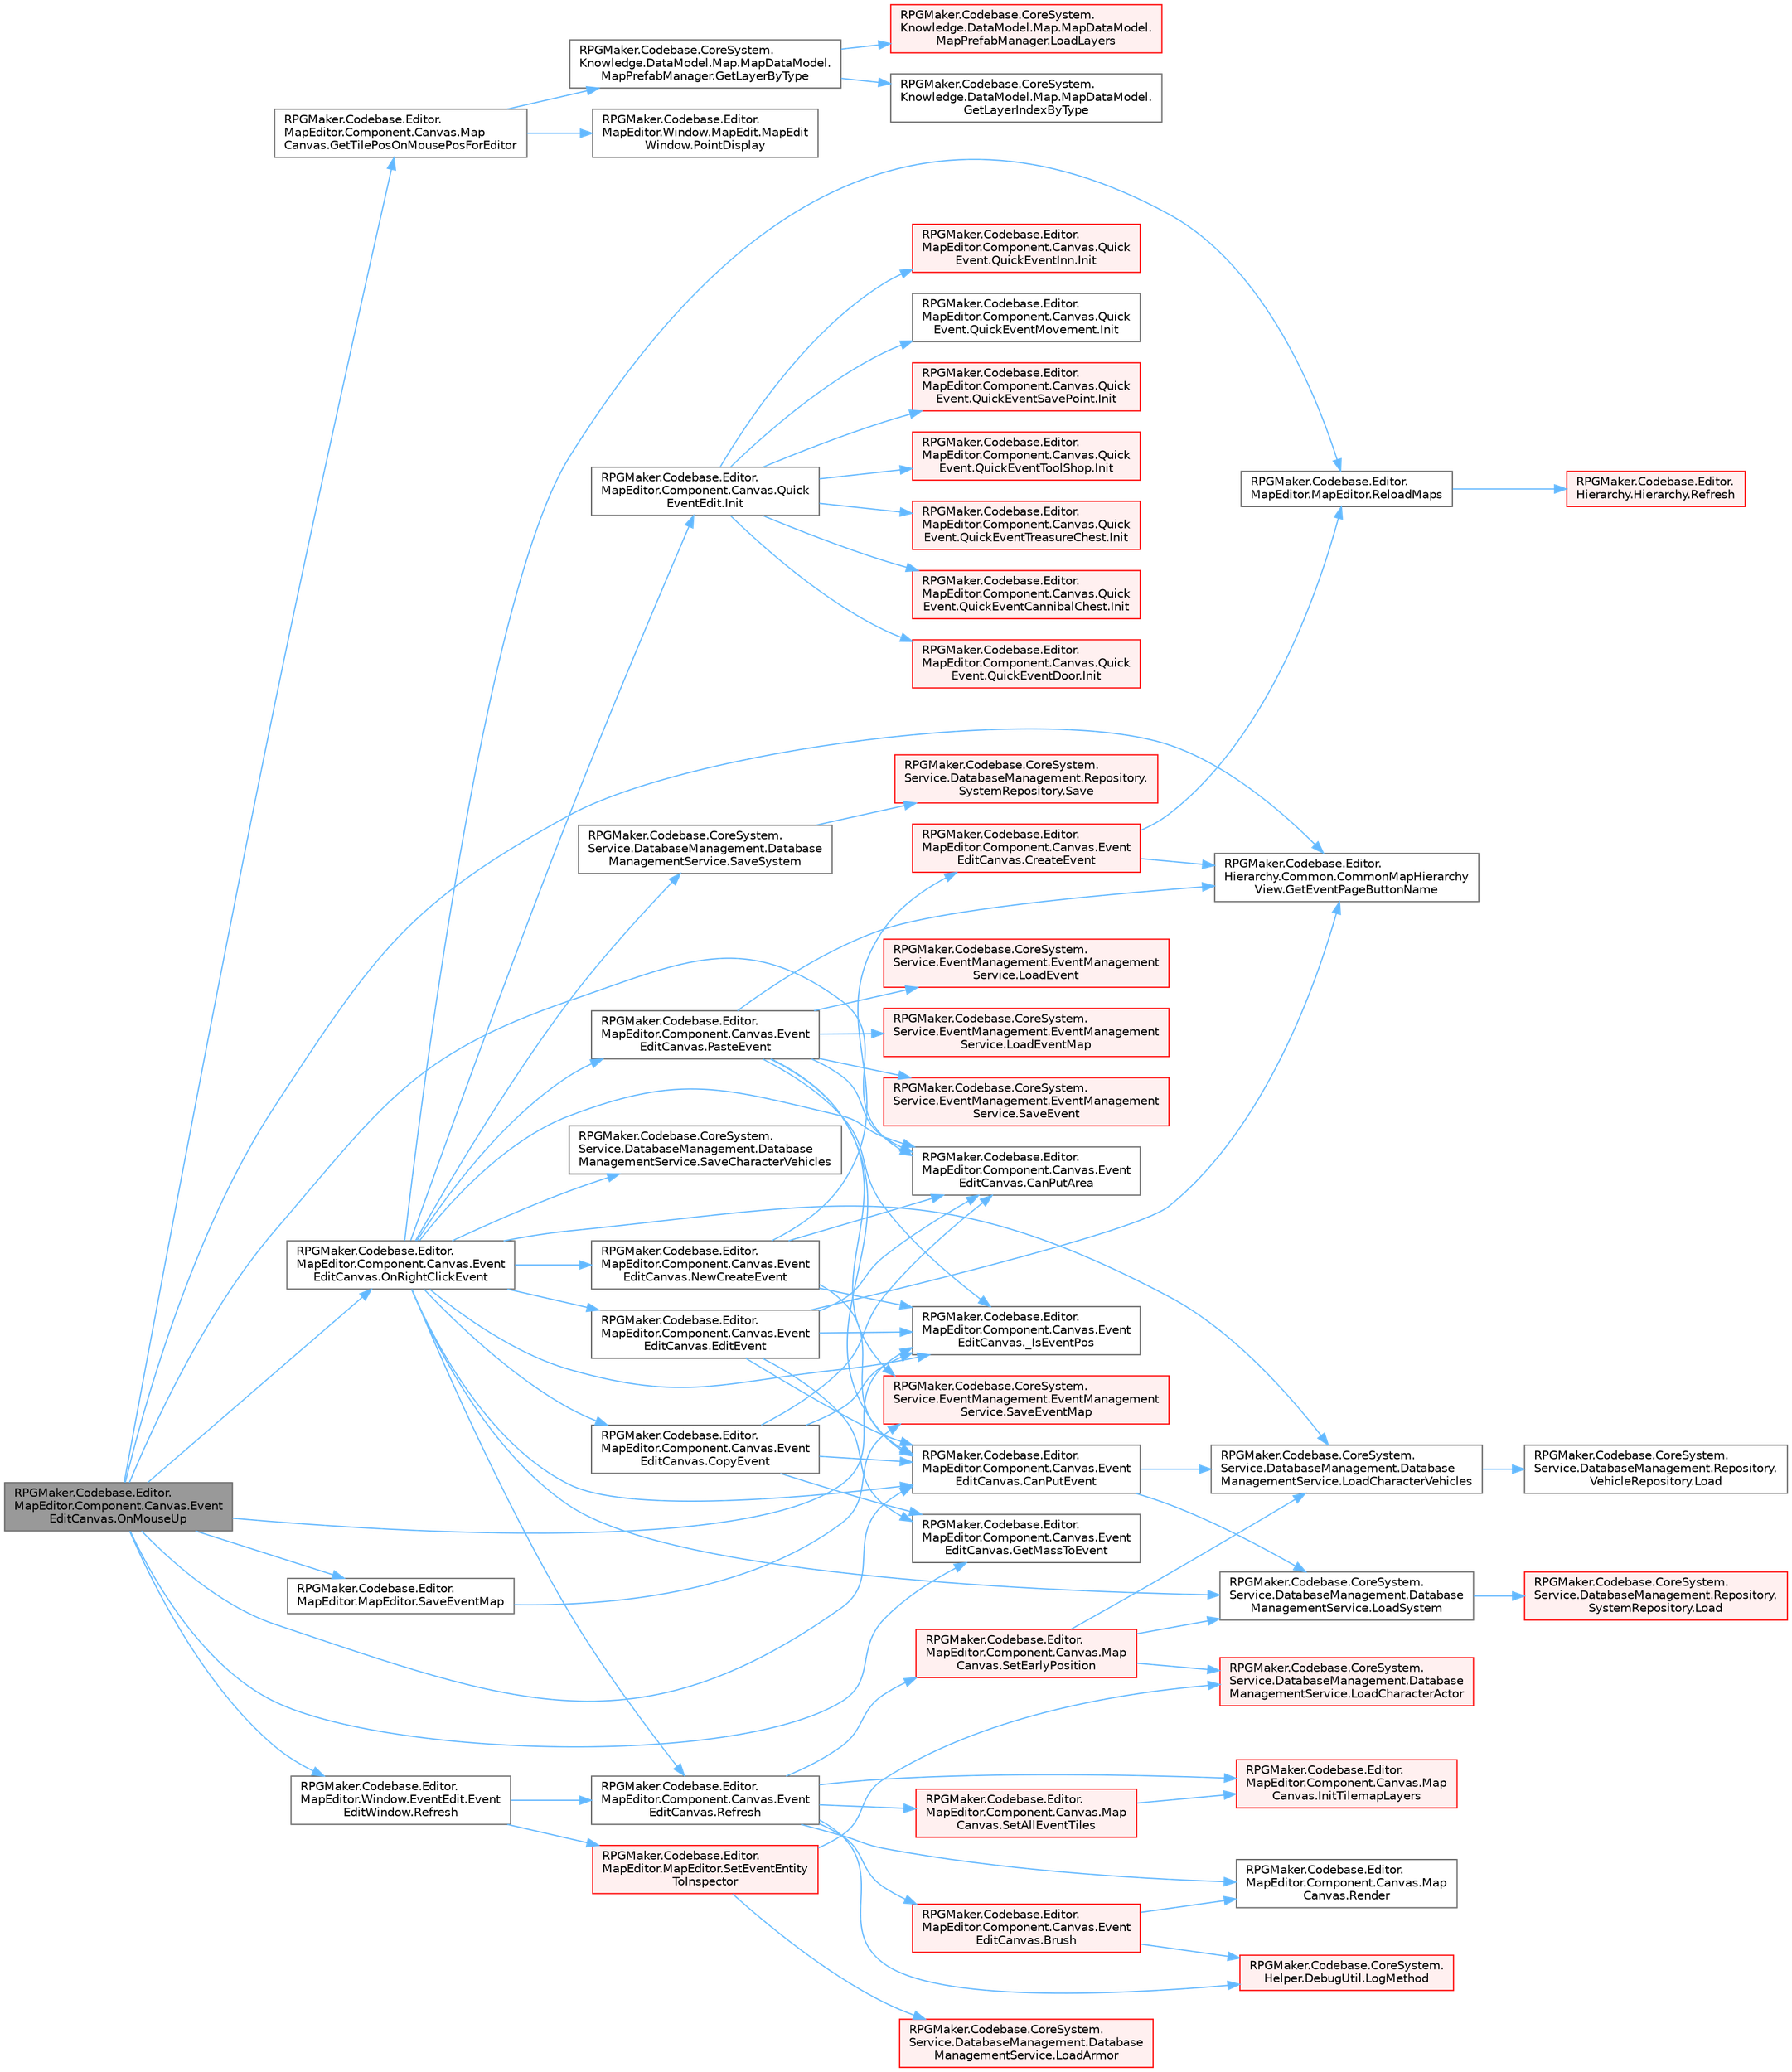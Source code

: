 digraph "RPGMaker.Codebase.Editor.MapEditor.Component.Canvas.EventEditCanvas.OnMouseUp"
{
 // LATEX_PDF_SIZE
  bgcolor="transparent";
  edge [fontname=Helvetica,fontsize=10,labelfontname=Helvetica,labelfontsize=10];
  node [fontname=Helvetica,fontsize=10,shape=box,height=0.2,width=0.4];
  rankdir="LR";
  Node1 [id="Node000001",label="RPGMaker.Codebase.Editor.\lMapEditor.Component.Canvas.Event\lEditCanvas.OnMouseUp",height=0.2,width=0.4,color="gray40", fillcolor="grey60", style="filled", fontcolor="black",tooltip=" "];
  Node1 -> Node2 [id="edge1_Node000001_Node000002",color="steelblue1",style="solid",tooltip=" "];
  Node2 [id="Node000002",label="RPGMaker.Codebase.Editor.\lMapEditor.Component.Canvas.Event\lEditCanvas._IsEventPos",height=0.2,width=0.4,color="grey40", fillcolor="white", style="filled",URL="$df/d64/class_r_p_g_maker_1_1_codebase_1_1_editor_1_1_map_editor_1_1_component_1_1_canvas_1_1_event_edit_canvas.html#ad4217e2c6e99680c671db5273c628cd7",tooltip="すでにイベントが設置されているか"];
  Node1 -> Node3 [id="edge2_Node000001_Node000003",color="steelblue1",style="solid",tooltip=" "];
  Node3 [id="Node000003",label="RPGMaker.Codebase.Editor.\lMapEditor.Component.Canvas.Event\lEditCanvas.CanPutArea",height=0.2,width=0.4,color="grey40", fillcolor="white", style="filled",URL="$df/d64/class_r_p_g_maker_1_1_codebase_1_1_editor_1_1_map_editor_1_1_component_1_1_canvas_1_1_event_edit_canvas.html#a29ebbafba513f43a80834d324210c751",tooltip="配置可能範囲か"];
  Node1 -> Node4 [id="edge3_Node000001_Node000004",color="steelblue1",style="solid",tooltip=" "];
  Node4 [id="Node000004",label="RPGMaker.Codebase.Editor.\lMapEditor.Component.Canvas.Event\lEditCanvas.CanPutEvent",height=0.2,width=0.4,color="grey40", fillcolor="white", style="filled",URL="$df/d64/class_r_p_g_maker_1_1_codebase_1_1_editor_1_1_map_editor_1_1_component_1_1_canvas_1_1_event_edit_canvas.html#ab5bd5cb0d606a6f9e350f884cbbbaf84",tooltip="配置できるか （すでにプレイヤーか乗り物が設置されていないか）"];
  Node4 -> Node5 [id="edge4_Node000004_Node000005",color="steelblue1",style="solid",tooltip=" "];
  Node5 [id="Node000005",label="RPGMaker.Codebase.CoreSystem.\lService.DatabaseManagement.Database\lManagementService.LoadCharacterVehicles",height=0.2,width=0.4,color="grey40", fillcolor="white", style="filled",URL="$db/db0/class_r_p_g_maker_1_1_codebase_1_1_core_system_1_1_service_1_1_database_management_1_1_database_management_service.html#a0b003a876f01ec9a754241a3df3836fc",tooltip="😁 キャラクターの乗り物読込"];
  Node5 -> Node6 [id="edge5_Node000005_Node000006",color="steelblue1",style="solid",tooltip=" "];
  Node6 [id="Node000006",label="RPGMaker.Codebase.CoreSystem.\lService.DatabaseManagement.Repository.\lVehicleRepository.Load",height=0.2,width=0.4,color="grey40", fillcolor="white", style="filled",URL="$dc/dcd/class_r_p_g_maker_1_1_codebase_1_1_core_system_1_1_service_1_1_database_management_1_1_repository_1_1_vehicle_repository.html#a15d84b4ebddf2ff353260ef2473589e6",tooltip="😁 読込"];
  Node4 -> Node7 [id="edge6_Node000004_Node000007",color="steelblue1",style="solid",tooltip=" "];
  Node7 [id="Node000007",label="RPGMaker.Codebase.CoreSystem.\lService.DatabaseManagement.Database\lManagementService.LoadSystem",height=0.2,width=0.4,color="grey40", fillcolor="white", style="filled",URL="$db/db0/class_r_p_g_maker_1_1_codebase_1_1_core_system_1_1_service_1_1_database_management_1_1_database_management_service.html#ab14ced87348b79b244d7a5d975e80d25",tooltip="😁 ロード・システム"];
  Node7 -> Node8 [id="edge7_Node000007_Node000008",color="steelblue1",style="solid",tooltip=" "];
  Node8 [id="Node000008",label="RPGMaker.Codebase.CoreSystem.\lService.DatabaseManagement.Repository.\lSystemRepository.Load",height=0.2,width=0.4,color="red", fillcolor="#FFF0F0", style="filled",URL="$d6/d55/class_r_p_g_maker_1_1_codebase_1_1_core_system_1_1_service_1_1_database_management_1_1_repository_1_1_system_repository.html#a6d927c51392219fbfa48ae9c798c39d6",tooltip="😁 読込"];
  Node1 -> Node11 [id="edge8_Node000001_Node000011",color="steelblue1",style="solid",tooltip=" "];
  Node11 [id="Node000011",label="RPGMaker.Codebase.Editor.\lHierarchy.Common.CommonMapHierarchy\lView.GetEventPageButtonName",height=0.2,width=0.4,color="grey40", fillcolor="white", style="filled",URL="$d5/d90/class_r_p_g_maker_1_1_codebase_1_1_editor_1_1_hierarchy_1_1_common_1_1_common_map_hierarchy_view.html#aec214d60bc8ca67dcbe92f1966b2e458",tooltip=" "];
  Node1 -> Node12 [id="edge9_Node000001_Node000012",color="steelblue1",style="solid",tooltip=" "];
  Node12 [id="Node000012",label="RPGMaker.Codebase.Editor.\lMapEditor.Component.Canvas.Event\lEditCanvas.GetMassToEvent",height=0.2,width=0.4,color="grey40", fillcolor="white", style="filled",URL="$df/d64/class_r_p_g_maker_1_1_codebase_1_1_editor_1_1_map_editor_1_1_component_1_1_canvas_1_1_event_edit_canvas.html#ab08532d893958f4c7fce674fa90974b3",tooltip="マス目からイベント取得"];
  Node1 -> Node13 [id="edge10_Node000001_Node000013",color="steelblue1",style="solid",tooltip=" "];
  Node13 [id="Node000013",label="RPGMaker.Codebase.Editor.\lMapEditor.Component.Canvas.Map\lCanvas.GetTilePosOnMousePosForEditor",height=0.2,width=0.4,color="grey40", fillcolor="white", style="filled",URL="$da/d63/class_r_p_g_maker_1_1_codebase_1_1_editor_1_1_map_editor_1_1_component_1_1_canvas_1_1_map_canvas.html#ac372ff97b58cec49e62e2d139668be91",tooltip="タイル座標を取得する"];
  Node13 -> Node14 [id="edge11_Node000013_Node000014",color="steelblue1",style="solid",tooltip=" "];
  Node14 [id="Node000014",label="RPGMaker.Codebase.CoreSystem.\lKnowledge.DataModel.Map.MapDataModel.\lMapPrefabManager.GetLayerByType",height=0.2,width=0.4,color="grey40", fillcolor="white", style="filled",URL="$dd/db9/class_r_p_g_maker_1_1_codebase_1_1_core_system_1_1_knowledge_1_1_data_model_1_1_map_1_1_map_data_model_1_1_map_prefab_manager.html#a9b83ebdf97e4d9766ac286e37d34782a",tooltip="😁 種別を指定してレイヤーを取得"];
  Node14 -> Node15 [id="edge12_Node000014_Node000015",color="steelblue1",style="solid",tooltip=" "];
  Node15 [id="Node000015",label="RPGMaker.Codebase.CoreSystem.\lKnowledge.DataModel.Map.MapDataModel.\lGetLayerIndexByType",height=0.2,width=0.4,color="grey40", fillcolor="white", style="filled",URL="$d8/d51/class_r_p_g_maker_1_1_codebase_1_1_core_system_1_1_knowledge_1_1_data_model_1_1_map_1_1_map_data_model.html#a0e9cb9a4af0983476078ec8d1efec652",tooltip="😁 レイヤー種別からインデックスを取得"];
  Node14 -> Node16 [id="edge13_Node000014_Node000016",color="steelblue1",style="solid",tooltip=" "];
  Node16 [id="Node000016",label="RPGMaker.Codebase.CoreSystem.\lKnowledge.DataModel.Map.MapDataModel.\lMapPrefabManager.LoadLayers",height=0.2,width=0.4,color="red", fillcolor="#FFF0F0", style="filled",URL="$dd/db9/class_r_p_g_maker_1_1_codebase_1_1_core_system_1_1_knowledge_1_1_data_model_1_1_map_1_1_map_data_model_1_1_map_prefab_manager.html#aac4a9ecb831173780cab4625615b7c2e",tooltip="😁 レイヤー（タイル関連ファイル含む）を読み込む"];
  Node13 -> Node33 [id="edge14_Node000013_Node000033",color="steelblue1",style="solid",tooltip=" "];
  Node33 [id="Node000033",label="RPGMaker.Codebase.Editor.\lMapEditor.Window.MapEdit.MapEdit\lWindow.PointDisplay",height=0.2,width=0.4,color="grey40", fillcolor="white", style="filled",URL="$d9/d6e/class_r_p_g_maker_1_1_codebase_1_1_editor_1_1_map_editor_1_1_window_1_1_map_edit_1_1_map_edit_window.html#aa22d4e78a0bef9f567d5f3df673911f7",tooltip="選択座標の更新"];
  Node1 -> Node34 [id="edge15_Node000001_Node000034",color="steelblue1",style="solid",tooltip=" "];
  Node34 [id="Node000034",label="RPGMaker.Codebase.Editor.\lMapEditor.Component.Canvas.Event\lEditCanvas.OnRightClickEvent",height=0.2,width=0.4,color="grey40", fillcolor="white", style="filled",URL="$df/d64/class_r_p_g_maker_1_1_codebase_1_1_editor_1_1_map_editor_1_1_component_1_1_canvas_1_1_event_edit_canvas.html#a8676f768957dc03cc2c11dfceffe4009",tooltip=" "];
  Node34 -> Node2 [id="edge16_Node000034_Node000002",color="steelblue1",style="solid",tooltip=" "];
  Node34 -> Node3 [id="edge17_Node000034_Node000003",color="steelblue1",style="solid",tooltip=" "];
  Node34 -> Node4 [id="edge18_Node000034_Node000004",color="steelblue1",style="solid",tooltip=" "];
  Node34 -> Node35 [id="edge19_Node000034_Node000035",color="steelblue1",style="solid",tooltip=" "];
  Node35 [id="Node000035",label="RPGMaker.Codebase.Editor.\lMapEditor.Component.Canvas.Event\lEditCanvas.CopyEvent",height=0.2,width=0.4,color="grey40", fillcolor="white", style="filled",URL="$df/d64/class_r_p_g_maker_1_1_codebase_1_1_editor_1_1_map_editor_1_1_component_1_1_canvas_1_1_event_edit_canvas.html#a7bcb22e2b2e5d78ca2e6b9681da53efd",tooltip="コピー"];
  Node35 -> Node2 [id="edge20_Node000035_Node000002",color="steelblue1",style="solid",tooltip=" "];
  Node35 -> Node3 [id="edge21_Node000035_Node000003",color="steelblue1",style="solid",tooltip=" "];
  Node35 -> Node4 [id="edge22_Node000035_Node000004",color="steelblue1",style="solid",tooltip=" "];
  Node35 -> Node12 [id="edge23_Node000035_Node000012",color="steelblue1",style="solid",tooltip=" "];
  Node34 -> Node36 [id="edge24_Node000034_Node000036",color="steelblue1",style="solid",tooltip=" "];
  Node36 [id="Node000036",label="RPGMaker.Codebase.Editor.\lMapEditor.Component.Canvas.Event\lEditCanvas.EditEvent",height=0.2,width=0.4,color="grey40", fillcolor="white", style="filled",URL="$df/d64/class_r_p_g_maker_1_1_codebase_1_1_editor_1_1_map_editor_1_1_component_1_1_canvas_1_1_event_edit_canvas.html#aa7a17e38892ca7631e2ef75ef491b6a1",tooltip="編集"];
  Node36 -> Node2 [id="edge25_Node000036_Node000002",color="steelblue1",style="solid",tooltip=" "];
  Node36 -> Node3 [id="edge26_Node000036_Node000003",color="steelblue1",style="solid",tooltip=" "];
  Node36 -> Node4 [id="edge27_Node000036_Node000004",color="steelblue1",style="solid",tooltip=" "];
  Node36 -> Node11 [id="edge28_Node000036_Node000011",color="steelblue1",style="solid",tooltip=" "];
  Node36 -> Node12 [id="edge29_Node000036_Node000012",color="steelblue1",style="solid",tooltip=" "];
  Node34 -> Node37 [id="edge30_Node000034_Node000037",color="steelblue1",style="solid",tooltip=" "];
  Node37 [id="Node000037",label="RPGMaker.Codebase.Editor.\lMapEditor.Component.Canvas.Quick\lEventEdit.Init",height=0.2,width=0.4,color="grey40", fillcolor="white", style="filled",URL="$d8/d87/class_r_p_g_maker_1_1_codebase_1_1_editor_1_1_map_editor_1_1_component_1_1_canvas_1_1_quick_event_edit.html#a6bcf1e9b815a995d590b67fa3fd5806c",tooltip=" "];
  Node37 -> Node38 [id="edge31_Node000037_Node000038",color="steelblue1",style="solid",tooltip=" "];
  Node38 [id="Node000038",label="RPGMaker.Codebase.Editor.\lMapEditor.Component.Canvas.Quick\lEvent.QuickEventCannibalChest.Init",height=0.2,width=0.4,color="red", fillcolor="#FFF0F0", style="filled",URL="$db/da7/class_r_p_g_maker_1_1_codebase_1_1_editor_1_1_map_editor_1_1_component_1_1_canvas_1_1_quick_even2073917318e51816556fc57cab8cc5cf.html#aac232e82bc86a9ba14c8af8f340a2c5d",tooltip=" "];
  Node37 -> Node40 [id="edge32_Node000037_Node000040",color="steelblue1",style="solid",tooltip=" "];
  Node40 [id="Node000040",label="RPGMaker.Codebase.Editor.\lMapEditor.Component.Canvas.Quick\lEvent.QuickEventDoor.Init",height=0.2,width=0.4,color="red", fillcolor="#FFF0F0", style="filled",URL="$d7/d58/class_r_p_g_maker_1_1_codebase_1_1_editor_1_1_map_editor_1_1_component_1_1_canvas_1_1_quick_event_1_1_quick_event_door.html#a4f6a0e408c430d998d2c2aed5aa7dbac",tooltip=" "];
  Node37 -> Node42 [id="edge33_Node000037_Node000042",color="steelblue1",style="solid",tooltip=" "];
  Node42 [id="Node000042",label="RPGMaker.Codebase.Editor.\lMapEditor.Component.Canvas.Quick\lEvent.QuickEventInn.Init",height=0.2,width=0.4,color="red", fillcolor="#FFF0F0", style="filled",URL="$da/dd1/class_r_p_g_maker_1_1_codebase_1_1_editor_1_1_map_editor_1_1_component_1_1_canvas_1_1_quick_event_1_1_quick_event_inn.html#a4613de841fb360c3203d278e618abb47",tooltip=" "];
  Node37 -> Node44 [id="edge34_Node000037_Node000044",color="steelblue1",style="solid",tooltip=" "];
  Node44 [id="Node000044",label="RPGMaker.Codebase.Editor.\lMapEditor.Component.Canvas.Quick\lEvent.QuickEventMovement.Init",height=0.2,width=0.4,color="grey40", fillcolor="white", style="filled",URL="$d1/d71/class_r_p_g_maker_1_1_codebase_1_1_editor_1_1_map_editor_1_1_component_1_1_canvas_1_1_quick_event_1_1_quick_event_movement.html#aedc6798c0ad2f4bfe0a39b69342c88ba",tooltip=" "];
  Node37 -> Node45 [id="edge35_Node000037_Node000045",color="steelblue1",style="solid",tooltip=" "];
  Node45 [id="Node000045",label="RPGMaker.Codebase.Editor.\lMapEditor.Component.Canvas.Quick\lEvent.QuickEventSavePoint.Init",height=0.2,width=0.4,color="red", fillcolor="#FFF0F0", style="filled",URL="$df/deb/class_r_p_g_maker_1_1_codebase_1_1_editor_1_1_map_editor_1_1_component_1_1_canvas_1_1_quick_event_1_1_quick_event_save_point.html#ad45aabb51a1f4e26ec62493e5aee5a1e",tooltip=" "];
  Node37 -> Node47 [id="edge36_Node000037_Node000047",color="steelblue1",style="solid",tooltip=" "];
  Node47 [id="Node000047",label="RPGMaker.Codebase.Editor.\lMapEditor.Component.Canvas.Quick\lEvent.QuickEventToolShop.Init",height=0.2,width=0.4,color="red", fillcolor="#FFF0F0", style="filled",URL="$d4/dc1/class_r_p_g_maker_1_1_codebase_1_1_editor_1_1_map_editor_1_1_component_1_1_canvas_1_1_quick_event_1_1_quick_event_tool_shop.html#a9549e01ea003550337587d1d2ba33901",tooltip=" "];
  Node37 -> Node49 [id="edge37_Node000037_Node000049",color="steelblue1",style="solid",tooltip=" "];
  Node49 [id="Node000049",label="RPGMaker.Codebase.Editor.\lMapEditor.Component.Canvas.Quick\lEvent.QuickEventTreasureChest.Init",height=0.2,width=0.4,color="red", fillcolor="#FFF0F0", style="filled",URL="$df/d9c/class_r_p_g_maker_1_1_codebase_1_1_editor_1_1_map_editor_1_1_component_1_1_canvas_1_1_quick_evenf9d9e74c6d7e114deb04c0e93a0da4a7.html#a30974b9b6a33d07184f6101f56e86ba3",tooltip=" "];
  Node34 -> Node5 [id="edge38_Node000034_Node000005",color="steelblue1",style="solid",tooltip=" "];
  Node34 -> Node7 [id="edge39_Node000034_Node000007",color="steelblue1",style="solid",tooltip=" "];
  Node34 -> Node51 [id="edge40_Node000034_Node000051",color="steelblue1",style="solid",tooltip=" "];
  Node51 [id="Node000051",label="RPGMaker.Codebase.Editor.\lMapEditor.Component.Canvas.Event\lEditCanvas.NewCreateEvent",height=0.2,width=0.4,color="grey40", fillcolor="white", style="filled",URL="$df/d64/class_r_p_g_maker_1_1_codebase_1_1_editor_1_1_map_editor_1_1_component_1_1_canvas_1_1_event_edit_canvas.html#a48de8645c7ed3cce340b1bd0b8fab281",tooltip="新規作成"];
  Node51 -> Node2 [id="edge41_Node000051_Node000002",color="steelblue1",style="solid",tooltip=" "];
  Node51 -> Node3 [id="edge42_Node000051_Node000003",color="steelblue1",style="solid",tooltip=" "];
  Node51 -> Node4 [id="edge43_Node000051_Node000004",color="steelblue1",style="solid",tooltip=" "];
  Node51 -> Node52 [id="edge44_Node000051_Node000052",color="steelblue1",style="solid",tooltip=" "];
  Node52 [id="Node000052",label="RPGMaker.Codebase.Editor.\lMapEditor.Component.Canvas.Event\lEditCanvas.CreateEvent",height=0.2,width=0.4,color="red", fillcolor="#FFF0F0", style="filled",URL="$df/d64/class_r_p_g_maker_1_1_codebase_1_1_editor_1_1_map_editor_1_1_component_1_1_canvas_1_1_event_edit_canvas.html#a23522bcdd0f3c96a9e5447833bbe66a6",tooltip=" "];
  Node52 -> Node11 [id="edge45_Node000052_Node000011",color="steelblue1",style="solid",tooltip=" "];
  Node52 -> Node79 [id="edge46_Node000052_Node000079",color="steelblue1",style="solid",tooltip=" "];
  Node79 [id="Node000079",label="RPGMaker.Codebase.Editor.\lMapEditor.MapEditor.ReloadMaps",height=0.2,width=0.4,color="grey40", fillcolor="white", style="filled",URL="$d1/d2d/class_r_p_g_maker_1_1_codebase_1_1_editor_1_1_map_editor_1_1_map_editor.html#abc547ec94625b31944b5fa4532ac1d2d",tooltip="マップ一覧を再取得する."];
  Node79 -> Node80 [id="edge47_Node000079_Node000080",color="steelblue1",style="solid",tooltip=" "];
  Node80 [id="Node000080",label="RPGMaker.Codebase.Editor.\lHierarchy.Hierarchy.Refresh",height=0.2,width=0.4,color="red", fillcolor="#FFF0F0", style="filled",URL="$de/ddc/class_r_p_g_maker_1_1_codebase_1_1_editor_1_1_hierarchy_1_1_hierarchy.html#a9c331a740e7fdcf488a584c4fff714dc",tooltip="Hierarchy更新"];
  Node34 -> Node98 [id="edge48_Node000034_Node000098",color="steelblue1",style="solid",tooltip=" "];
  Node98 [id="Node000098",label="RPGMaker.Codebase.Editor.\lMapEditor.Component.Canvas.Event\lEditCanvas.PasteEvent",height=0.2,width=0.4,color="grey40", fillcolor="white", style="filled",URL="$df/d64/class_r_p_g_maker_1_1_codebase_1_1_editor_1_1_map_editor_1_1_component_1_1_canvas_1_1_event_edit_canvas.html#a93e136f1b809ecf9e9dc388a82aba2c9",tooltip="イベントをペーストするためのコールバックを返す"];
  Node98 -> Node2 [id="edge49_Node000098_Node000002",color="steelblue1",style="solid",tooltip=" "];
  Node98 -> Node3 [id="edge50_Node000098_Node000003",color="steelblue1",style="solid",tooltip=" "];
  Node98 -> Node4 [id="edge51_Node000098_Node000004",color="steelblue1",style="solid",tooltip=" "];
  Node98 -> Node11 [id="edge52_Node000098_Node000011",color="steelblue1",style="solid",tooltip=" "];
  Node98 -> Node93 [id="edge53_Node000098_Node000093",color="steelblue1",style="solid",tooltip=" "];
  Node93 [id="Node000093",label="RPGMaker.Codebase.CoreSystem.\lService.EventManagement.EventManagement\lService.LoadEvent",height=0.2,width=0.4,color="red", fillcolor="#FFF0F0", style="filled",URL="$d5/d7b/class_r_p_g_maker_1_1_codebase_1_1_core_system_1_1_service_1_1_event_management_1_1_event_management_service.html#aeaed214f12d8e6bfbe007a19b46a305d",tooltip="😁 イベント読込"];
  Node98 -> Node99 [id="edge54_Node000098_Node000099",color="steelblue1",style="solid",tooltip=" "];
  Node99 [id="Node000099",label="RPGMaker.Codebase.CoreSystem.\lService.EventManagement.EventManagement\lService.LoadEventMap",height=0.2,width=0.4,color="red", fillcolor="#FFF0F0", style="filled",URL="$d5/d7b/class_r_p_g_maker_1_1_codebase_1_1_core_system_1_1_service_1_1_event_management_1_1_event_management_service.html#aa63d78cbfcaaf1b54776075b618d80b1",tooltip="😁 イベント・マップ読込"];
  Node98 -> Node69 [id="edge55_Node000098_Node000069",color="steelblue1",style="solid",tooltip=" "];
  Node69 [id="Node000069",label="RPGMaker.Codebase.CoreSystem.\lService.EventManagement.EventManagement\lService.SaveEvent",height=0.2,width=0.4,color="red", fillcolor="#FFF0F0", style="filled",URL="$d5/d7b/class_r_p_g_maker_1_1_codebase_1_1_core_system_1_1_service_1_1_event_management_1_1_event_management_service.html#ab4076d36d7d412ee2420c7e81d02ab4a",tooltip="😁 イベント保存"];
  Node98 -> Node76 [id="edge56_Node000098_Node000076",color="steelblue1",style="solid",tooltip=" "];
  Node76 [id="Node000076",label="RPGMaker.Codebase.CoreSystem.\lService.EventManagement.EventManagement\lService.SaveEventMap",height=0.2,width=0.4,color="red", fillcolor="#FFF0F0", style="filled",URL="$d5/d7b/class_r_p_g_maker_1_1_codebase_1_1_core_system_1_1_service_1_1_event_management_1_1_event_management_service.html#a19234ca1bbe589fd6dc85d763c0321ac",tooltip="😁 イベント・マップ保存"];
  Node34 -> Node101 [id="edge57_Node000034_Node000101",color="steelblue1",style="solid",tooltip=" "];
  Node101 [id="Node000101",label="RPGMaker.Codebase.Editor.\lMapEditor.Component.Canvas.Event\lEditCanvas.Refresh",height=0.2,width=0.4,color="grey40", fillcolor="white", style="filled",URL="$df/d64/class_r_p_g_maker_1_1_codebase_1_1_editor_1_1_map_editor_1_1_component_1_1_canvas_1_1_event_edit_canvas.html#a78803b998253513023cb9706e7ed1f94",tooltip="データおよび表示更新"];
  Node101 -> Node102 [id="edge58_Node000101_Node000102",color="steelblue1",style="solid",tooltip=" "];
  Node102 [id="Node000102",label="RPGMaker.Codebase.Editor.\lMapEditor.Component.Canvas.Event\lEditCanvas.Brush",height=0.2,width=0.4,color="red", fillcolor="#FFF0F0", style="filled",URL="$df/d64/class_r_p_g_maker_1_1_codebase_1_1_editor_1_1_map_editor_1_1_component_1_1_canvas_1_1_event_edit_canvas.html#ab26bd30cbeb774d79fb2f72aba7d48b0",tooltip="描画処理"];
  Node102 -> Node158 [id="edge59_Node000102_Node000158",color="steelblue1",style="solid",tooltip=" "];
  Node158 [id="Node000158",label="RPGMaker.Codebase.CoreSystem.\lHelper.DebugUtil.LogMethod",height=0.2,width=0.4,color="red", fillcolor="#FFF0F0", style="filled",URL="$d0/dba/class_r_p_g_maker_1_1_codebase_1_1_core_system_1_1_helper_1_1_debug_util.html#a350477b28f94bba0a576b0761b036471",tooltip="😁 メソッドと引数列をUnityコンソールに表示する。"];
  Node102 -> Node150 [id="edge60_Node000102_Node000150",color="steelblue1",style="solid",tooltip=" "];
  Node150 [id="Node000150",label="RPGMaker.Codebase.Editor.\lMapEditor.Component.Canvas.Map\lCanvas.Render",height=0.2,width=0.4,color="grey40", fillcolor="white", style="filled",URL="$da/d63/class_r_p_g_maker_1_1_codebase_1_1_editor_1_1_map_editor_1_1_component_1_1_canvas_1_1_map_canvas.html#a2251fde9142862e109ac4894a3769594",tooltip="マップ描画"];
  Node101 -> Node162 [id="edge61_Node000101_Node000162",color="steelblue1",style="solid",tooltip=" "];
  Node162 [id="Node000162",label="RPGMaker.Codebase.Editor.\lMapEditor.Component.Canvas.Map\lCanvas.InitTilemapLayers",height=0.2,width=0.4,color="red", fillcolor="#FFF0F0", style="filled",URL="$da/d63/class_r_p_g_maker_1_1_codebase_1_1_editor_1_1_map_editor_1_1_component_1_1_canvas_1_1_map_canvas.html#ab47e20ae7814bf14fe63db215211e127",tooltip=" "];
  Node101 -> Node158 [id="edge62_Node000101_Node000158",color="steelblue1",style="solid",tooltip=" "];
  Node101 -> Node150 [id="edge63_Node000101_Node000150",color="steelblue1",style="solid",tooltip=" "];
  Node101 -> Node171 [id="edge64_Node000101_Node000171",color="steelblue1",style="solid",tooltip=" "];
  Node171 [id="Node000171",label="RPGMaker.Codebase.Editor.\lMapEditor.Component.Canvas.Map\lCanvas.SetAllEventTiles",height=0.2,width=0.4,color="red", fillcolor="#FFF0F0", style="filled",URL="$da/d63/class_r_p_g_maker_1_1_codebase_1_1_editor_1_1_map_editor_1_1_component_1_1_canvas_1_1_map_canvas.html#afe8399bb2859ecb80082dcd4ab96711c",tooltip="マップの全てのイベントの位置にイベントを表わすタイルを設定する。"];
  Node171 -> Node162 [id="edge65_Node000171_Node000162",color="steelblue1",style="solid",tooltip=" "];
  Node101 -> Node181 [id="edge66_Node000101_Node000181",color="steelblue1",style="solid",tooltip=" "];
  Node181 [id="Node000181",label="RPGMaker.Codebase.Editor.\lMapEditor.Component.Canvas.Map\lCanvas.SetEarlyPosition",height=0.2,width=0.4,color="red", fillcolor="#FFF0F0", style="filled",URL="$da/d63/class_r_p_g_maker_1_1_codebase_1_1_editor_1_1_map_editor_1_1_component_1_1_canvas_1_1_map_canvas.html#a6877989323d14f9376691bf1c26aa289",tooltip="初期パーティ、乗り物のタイルを設定する"];
  Node181 -> Node66 [id="edge67_Node000181_Node000066",color="steelblue1",style="solid",tooltip=" "];
  Node66 [id="Node000066",label="RPGMaker.Codebase.CoreSystem.\lService.DatabaseManagement.Database\lManagementService.LoadCharacterActor",height=0.2,width=0.4,color="red", fillcolor="#FFF0F0", style="filled",URL="$db/db0/class_r_p_g_maker_1_1_codebase_1_1_core_system_1_1_service_1_1_database_management_1_1_database_management_service.html#afa56ff9a916ba5265719f6be7f2330e2",tooltip="😁 キャラクター・アクター読込"];
  Node181 -> Node5 [id="edge68_Node000181_Node000005",color="steelblue1",style="solid",tooltip=" "];
  Node181 -> Node7 [id="edge69_Node000181_Node000007",color="steelblue1",style="solid",tooltip=" "];
  Node34 -> Node79 [id="edge70_Node000034_Node000079",color="steelblue1",style="solid",tooltip=" "];
  Node34 -> Node182 [id="edge71_Node000034_Node000182",color="steelblue1",style="solid",tooltip=" "];
  Node182 [id="Node000182",label="RPGMaker.Codebase.CoreSystem.\lService.DatabaseManagement.Database\lManagementService.SaveCharacterVehicles",height=0.2,width=0.4,color="grey40", fillcolor="white", style="filled",URL="$db/db0/class_r_p_g_maker_1_1_codebase_1_1_core_system_1_1_service_1_1_database_management_1_1_database_management_service.html#ab2b3f5f274e715dd4930a9badff90917",tooltip="😁 キャラクターの乗り物保存"];
  Node34 -> Node183 [id="edge72_Node000034_Node000183",color="steelblue1",style="solid",tooltip=" "];
  Node183 [id="Node000183",label="RPGMaker.Codebase.CoreSystem.\lService.DatabaseManagement.Database\lManagementService.SaveSystem",height=0.2,width=0.4,color="grey40", fillcolor="white", style="filled",URL="$db/db0/class_r_p_g_maker_1_1_codebase_1_1_core_system_1_1_service_1_1_database_management_1_1_database_management_service.html#ae0ee7603ea6192e52b1caa1cbfa3b598",tooltip="😁 システム保存"];
  Node183 -> Node184 [id="edge73_Node000183_Node000184",color="steelblue1",style="solid",tooltip=" "];
  Node184 [id="Node000184",label="RPGMaker.Codebase.CoreSystem.\lService.DatabaseManagement.Repository.\lSystemRepository.Save",height=0.2,width=0.4,color="red", fillcolor="#FFF0F0", style="filled",URL="$d6/d55/class_r_p_g_maker_1_1_codebase_1_1_core_system_1_1_service_1_1_database_management_1_1_repository_1_1_system_repository.html#a99fec93c98414bc54d36312766be62f2",tooltip="😁 保存"];
  Node1 -> Node116 [id="edge74_Node000001_Node000116",color="steelblue1",style="solid",tooltip=" "];
  Node116 [id="Node000116",label="RPGMaker.Codebase.Editor.\lMapEditor.Window.EventEdit.Event\lEditWindow.Refresh",height=0.2,width=0.4,color="grey40", fillcolor="white", style="filled",URL="$db/d92/class_r_p_g_maker_1_1_codebase_1_1_editor_1_1_map_editor_1_1_window_1_1_event_edit_1_1_event_edit_window.html#a7c14942946148397f62c7b4fc3d011d9",tooltip="データおよび表示を更新"];
  Node116 -> Node101 [id="edge75_Node000116_Node000101",color="steelblue1",style="solid",tooltip=" "];
  Node116 -> Node117 [id="edge76_Node000116_Node000117",color="steelblue1",style="solid",tooltip=" "];
  Node117 [id="Node000117",label="RPGMaker.Codebase.Editor.\lMapEditor.MapEditor.SetEventEntity\lToInspector",height=0.2,width=0.4,color="red", fillcolor="#FFF0F0", style="filled",URL="$d1/d2d/class_r_p_g_maker_1_1_codebase_1_1_editor_1_1_map_editor_1_1_map_editor.html#a23a1ba9b650a88130a6ad3e9ab868842",tooltip="インスペクターにイベントを表示"];
  Node117 -> Node118 [id="edge77_Node000117_Node000118",color="steelblue1",style="solid",tooltip=" "];
  Node118 [id="Node000118",label="RPGMaker.Codebase.CoreSystem.\lService.DatabaseManagement.Database\lManagementService.LoadArmor",height=0.2,width=0.4,color="red", fillcolor="#FFF0F0", style="filled",URL="$db/db0/class_r_p_g_maker_1_1_codebase_1_1_core_system_1_1_service_1_1_database_management_1_1_database_management_service.html#aa2e210bbbaf85d6ed1f74aa1170b786a",tooltip="😁 防具読込"];
  Node117 -> Node66 [id="edge78_Node000117_Node000066",color="steelblue1",style="solid",tooltip=" "];
  Node1 -> Node75 [id="edge79_Node000001_Node000075",color="steelblue1",style="solid",tooltip=" "];
  Node75 [id="Node000075",label="RPGMaker.Codebase.Editor.\lMapEditor.MapEditor.SaveEventMap",height=0.2,width=0.4,color="grey40", fillcolor="white", style="filled",URL="$d1/d2d/class_r_p_g_maker_1_1_codebase_1_1_editor_1_1_map_editor_1_1_map_editor.html#a1c8cd63711ea7ab1bb0379a43b58a0c2",tooltip="マップイベントを保存する"];
  Node75 -> Node76 [id="edge80_Node000075_Node000076",color="steelblue1",style="solid",tooltip=" "];
}
